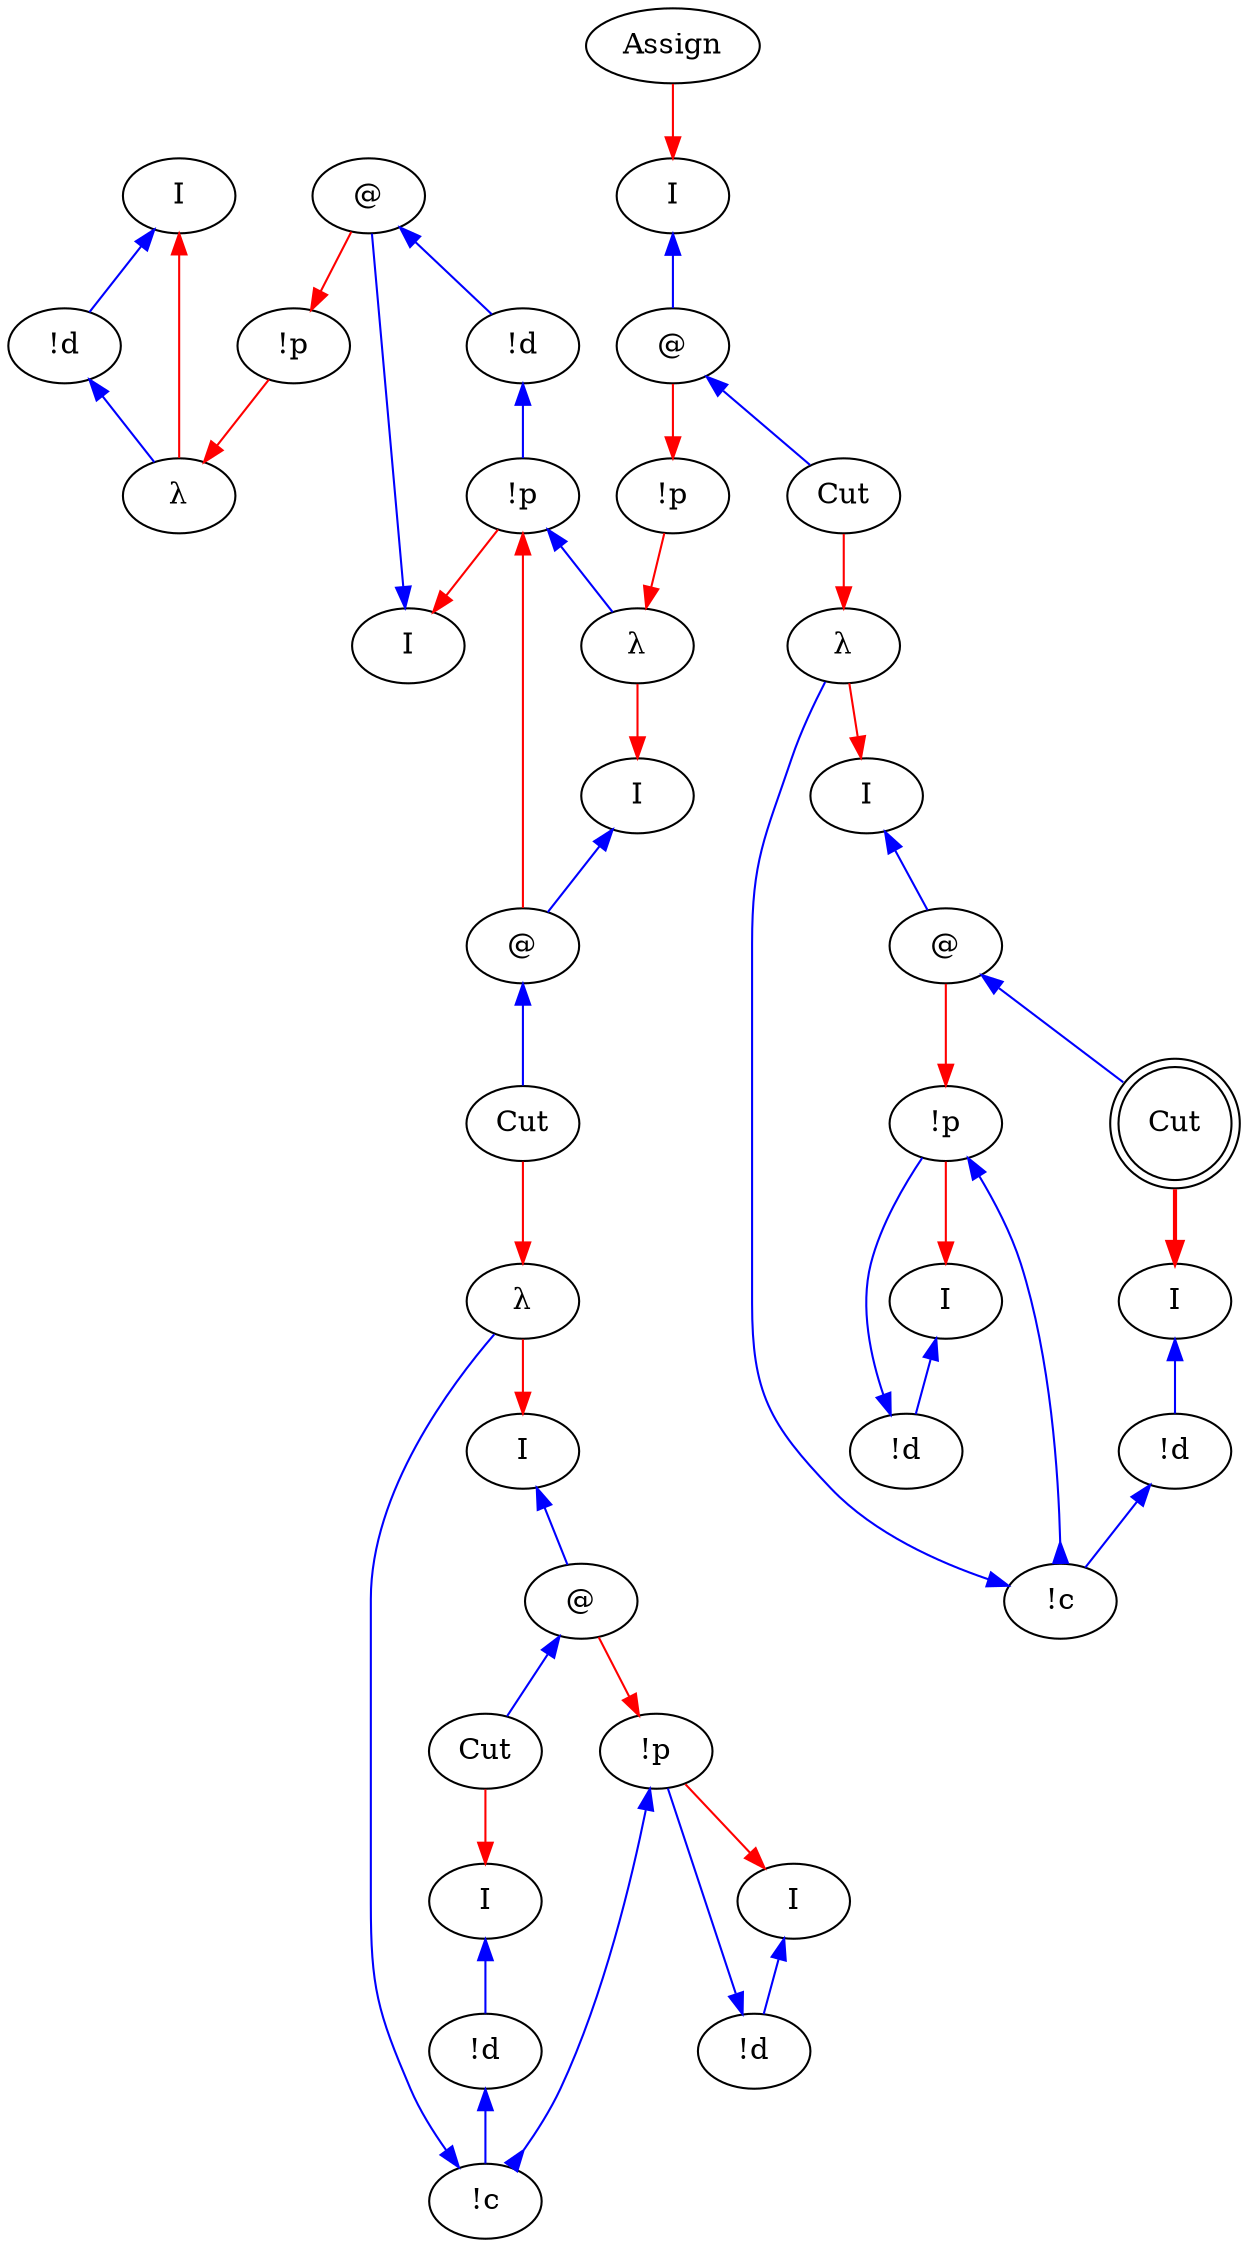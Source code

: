 digraph {
rankdir="TB"
"I0" [label="I"]
"!d1" [label="!d"]
"λ2" [label="λ"]
"!p3" [label="!p"]
"I4" [label="I"]
"@5" [label="@"]
"!d6" [label="!d"]
"!p7" [label="!p"]
"I8" [label="I"]
"@9" [label="@"]
"I10" [label="I"]
"!d11" [label="!d"]
"!p12" [label="!p"]
"I13" [label="I"]
"@14" [label="@"]
"I15" [label="I"]
"!d16" [label="!d"]
"Cut17" [label="Cut"]
"!c18" [label="!c"]
"λ19" [label="λ"]
"Cut20" [label="Cut"]
"λ21" [label="λ"]
"!p22" [label="!p"]
"I23" [label="I"]
"@24" [label="@"]
"I25" [label="I"]
"!d26" [label="!d"]
"!p27" [label="!p"]
"I28" [label="I"]
"@29" [label="@"]
"I30" [label="I"]
"!d31" [label="!d"]
"Cut32" [label="Cut",shape=doublecircle]
"!c33" [label="!c"]
"λ34" [label="λ"]
"Cut35" [label="Cut"]
"Assign36" [label="Assign"]
"!p7" -> "λ21"[color=blue,weight=1,tooltip="h34",arrowtail=normal,arrowhead=none,dir=both]
"!d6" -> "!p7"[color=blue,weight=1,tooltip="hf65",arrowtail=normal,arrowhead=none,dir=both]
"!d1" -> "λ2"[color=blue,weight=1,tooltip="i81",arrowtail=normal,arrowhead=none,dir=both]
"I0" -> "!d1"[color=blue,weight=1,tooltip="iret84",arrowtail=normal,arrowhead=none,dir=both]
"I28" -> "@29"[color=blue,weight=1,tooltip="lret19",arrowtail=normal,arrowhead=none,dir=both]
"I23" -> "@24"[color=blue,weight=1,tooltip="lret28",arrowtail=normal,arrowhead=none,dir=both]
"I13" -> "@14"[color=blue,weight=1,tooltip="lret53",arrowtail=normal,arrowhead=none,dir=both]
"I8" -> "@9"[color=blue,weight=1,tooltip="lret62",arrowtail=normal,arrowhead=none,dir=both]
"I4" -> "@5"[color=blue,weight=1,tooltip="lret75",arrowtail=normal,arrowhead=none,dir=both]
"@29" -> "Cut32"[color=blue,weight=1,tooltip="lval14",arrowtail=normal,arrowhead=none,dir=both]
"@9" -> "Cut20"[color=blue,weight=1,tooltip="lval38",arrowtail=normal,arrowhead=none,dir=both]
"@24" -> "Cut35"[color=blue,weight=1,tooltip="lval4",arrowtail=normal,arrowhead=none,dir=both]
"@14" -> "Cut17"[color=blue,weight=1,tooltip="lval48",arrowtail=normal,arrowhead=none,dir=both]
"@5" -> "!d6"[color=blue,weight=1,tooltip="lval70",arrowtail=normal,arrowhead=none,dir=both]
"@29" -> "!p27"[color=red,weight=2,tooltip="newrret18",arrowhead=normal,arrowtail=none,dir=both]
"@24" -> "!p22"[color=red,weight=2,tooltip="newrret27",arrowhead=normal,arrowtail=none,dir=both]
"@14" -> "!p12"[color=red,weight=2,tooltip="newrret52",arrowhead=normal,arrowtail=none,dir=both]
"@9" -> "!p7"[color=red,weight=2,tooltip="newrret61",arrowhead=normal,arrowtail=none,dir=both]
"@5" -> "!p3"[color=red,weight=2,tooltip="newrret74",arrowhead=normal,arrowtail=none,dir=both]
"!p27" -> "I25"[color=red,weight=2,tooltip="newrretf23",arrowhead=normal,arrowtail=none,dir=both]
"!p22" -> "λ21"[color=red,weight=2,tooltip="newrretf31",arrowhead=normal,arrowtail=none,dir=both]
"!p12" -> "I10"[color=red,weight=2,tooltip="newrretf57",arrowhead=normal,arrowtail=none,dir=both]
"!p7" -> "I4"[color=red,weight=2,tooltip="newrretf66",arrowhead=normal,arrowtail=none,dir=both]
"!p3" -> "λ2"[color=red,weight=2,tooltip="newrretf78",arrowhead=normal,arrowtail=none,dir=both]
"Assign36" -> "I23"[color=red,weight=2,tooltip="ret1",arrowhead=normal,arrowtail=none,dir=both]
"λ21" -> "I8"[color=red,weight=2,tooltip="ret35",arrowhead=normal,arrowtail=none,dir=both]
"λ19" -> "I13"[color=red,weight=2,tooltip="ret42",arrowhead=normal,arrowtail=none,dir=both]
"λ34" -> "I28"[color=red,weight=2,tooltip="ret8",arrowhead=normal,arrowtail=none,dir=both]
"λ2" -> "I0"[color=red,weight=2,tooltip="ret82",arrowhead=normal,arrowtail=none,dir=both]
"Cut32" -> "I30"[color=red,weight=2,tooltip="rval15",arrowhead=normal,arrowtail=none,penwidth=2,dir=both]
"Cut20" -> "λ19"[color=red,weight=2,tooltip="rval39",arrowhead=normal,arrowtail=none,dir=both]
"Cut17" -> "I15"[color=red,weight=2,tooltip="rval49",arrowhead=normal,arrowtail=none,dir=both]
"Cut35" -> "λ34"[color=red,weight=2,tooltip="rval5",arrowhead=normal,arrowtail=none,dir=both]
"!c33" -> "λ34"[color=blue,weight=1,tooltip="x7",arrowtail=normal,arrowhead=none,dir=both]
"!d31" -> "!c33"[color=blue,weight=1,tooltip="xA9",arrowtail=normal,arrowhead=none,dir=both]
"!p27" -> "!c33"[color=blue,weight=1,tooltip="xB10",arrowtail=normal,arrowhead=inv,dir=both]
"!d26" -> "!p27"[color=blue,weight=1,tooltip="xBf22",arrowtail=normal,arrowhead=none,dir=both]
"I30" -> "!d31"[color=blue,weight=1,tooltip="xret17",arrowtail=normal,arrowhead=none,dir=both]
"I25" -> "!d26"[color=blue,weight=1,tooltip="xret26",arrowtail=normal,arrowhead=none,dir=both]
"!c18" -> "λ19"[color=blue,weight=1,tooltip="y41",arrowtail=normal,arrowhead=none,dir=both]
"!d16" -> "!c18"[color=blue,weight=1,tooltip="yA43",arrowtail=normal,arrowhead=none,dir=both]
"!p12" -> "!c18"[color=blue,weight=1,tooltip="yB44",arrowtail=normal,arrowhead=inv,dir=both]
"!d11" -> "!p12"[color=blue,weight=1,tooltip="yBf56",arrowtail=normal,arrowhead=none,dir=both]
"I15" -> "!d16"[color=blue,weight=1,tooltip="yret51",arrowtail=normal,arrowhead=none,dir=both]
"I10" -> "!d11"[color=blue,weight=1,tooltip="yret60",arrowtail=normal,arrowhead=none,dir=both]
}
